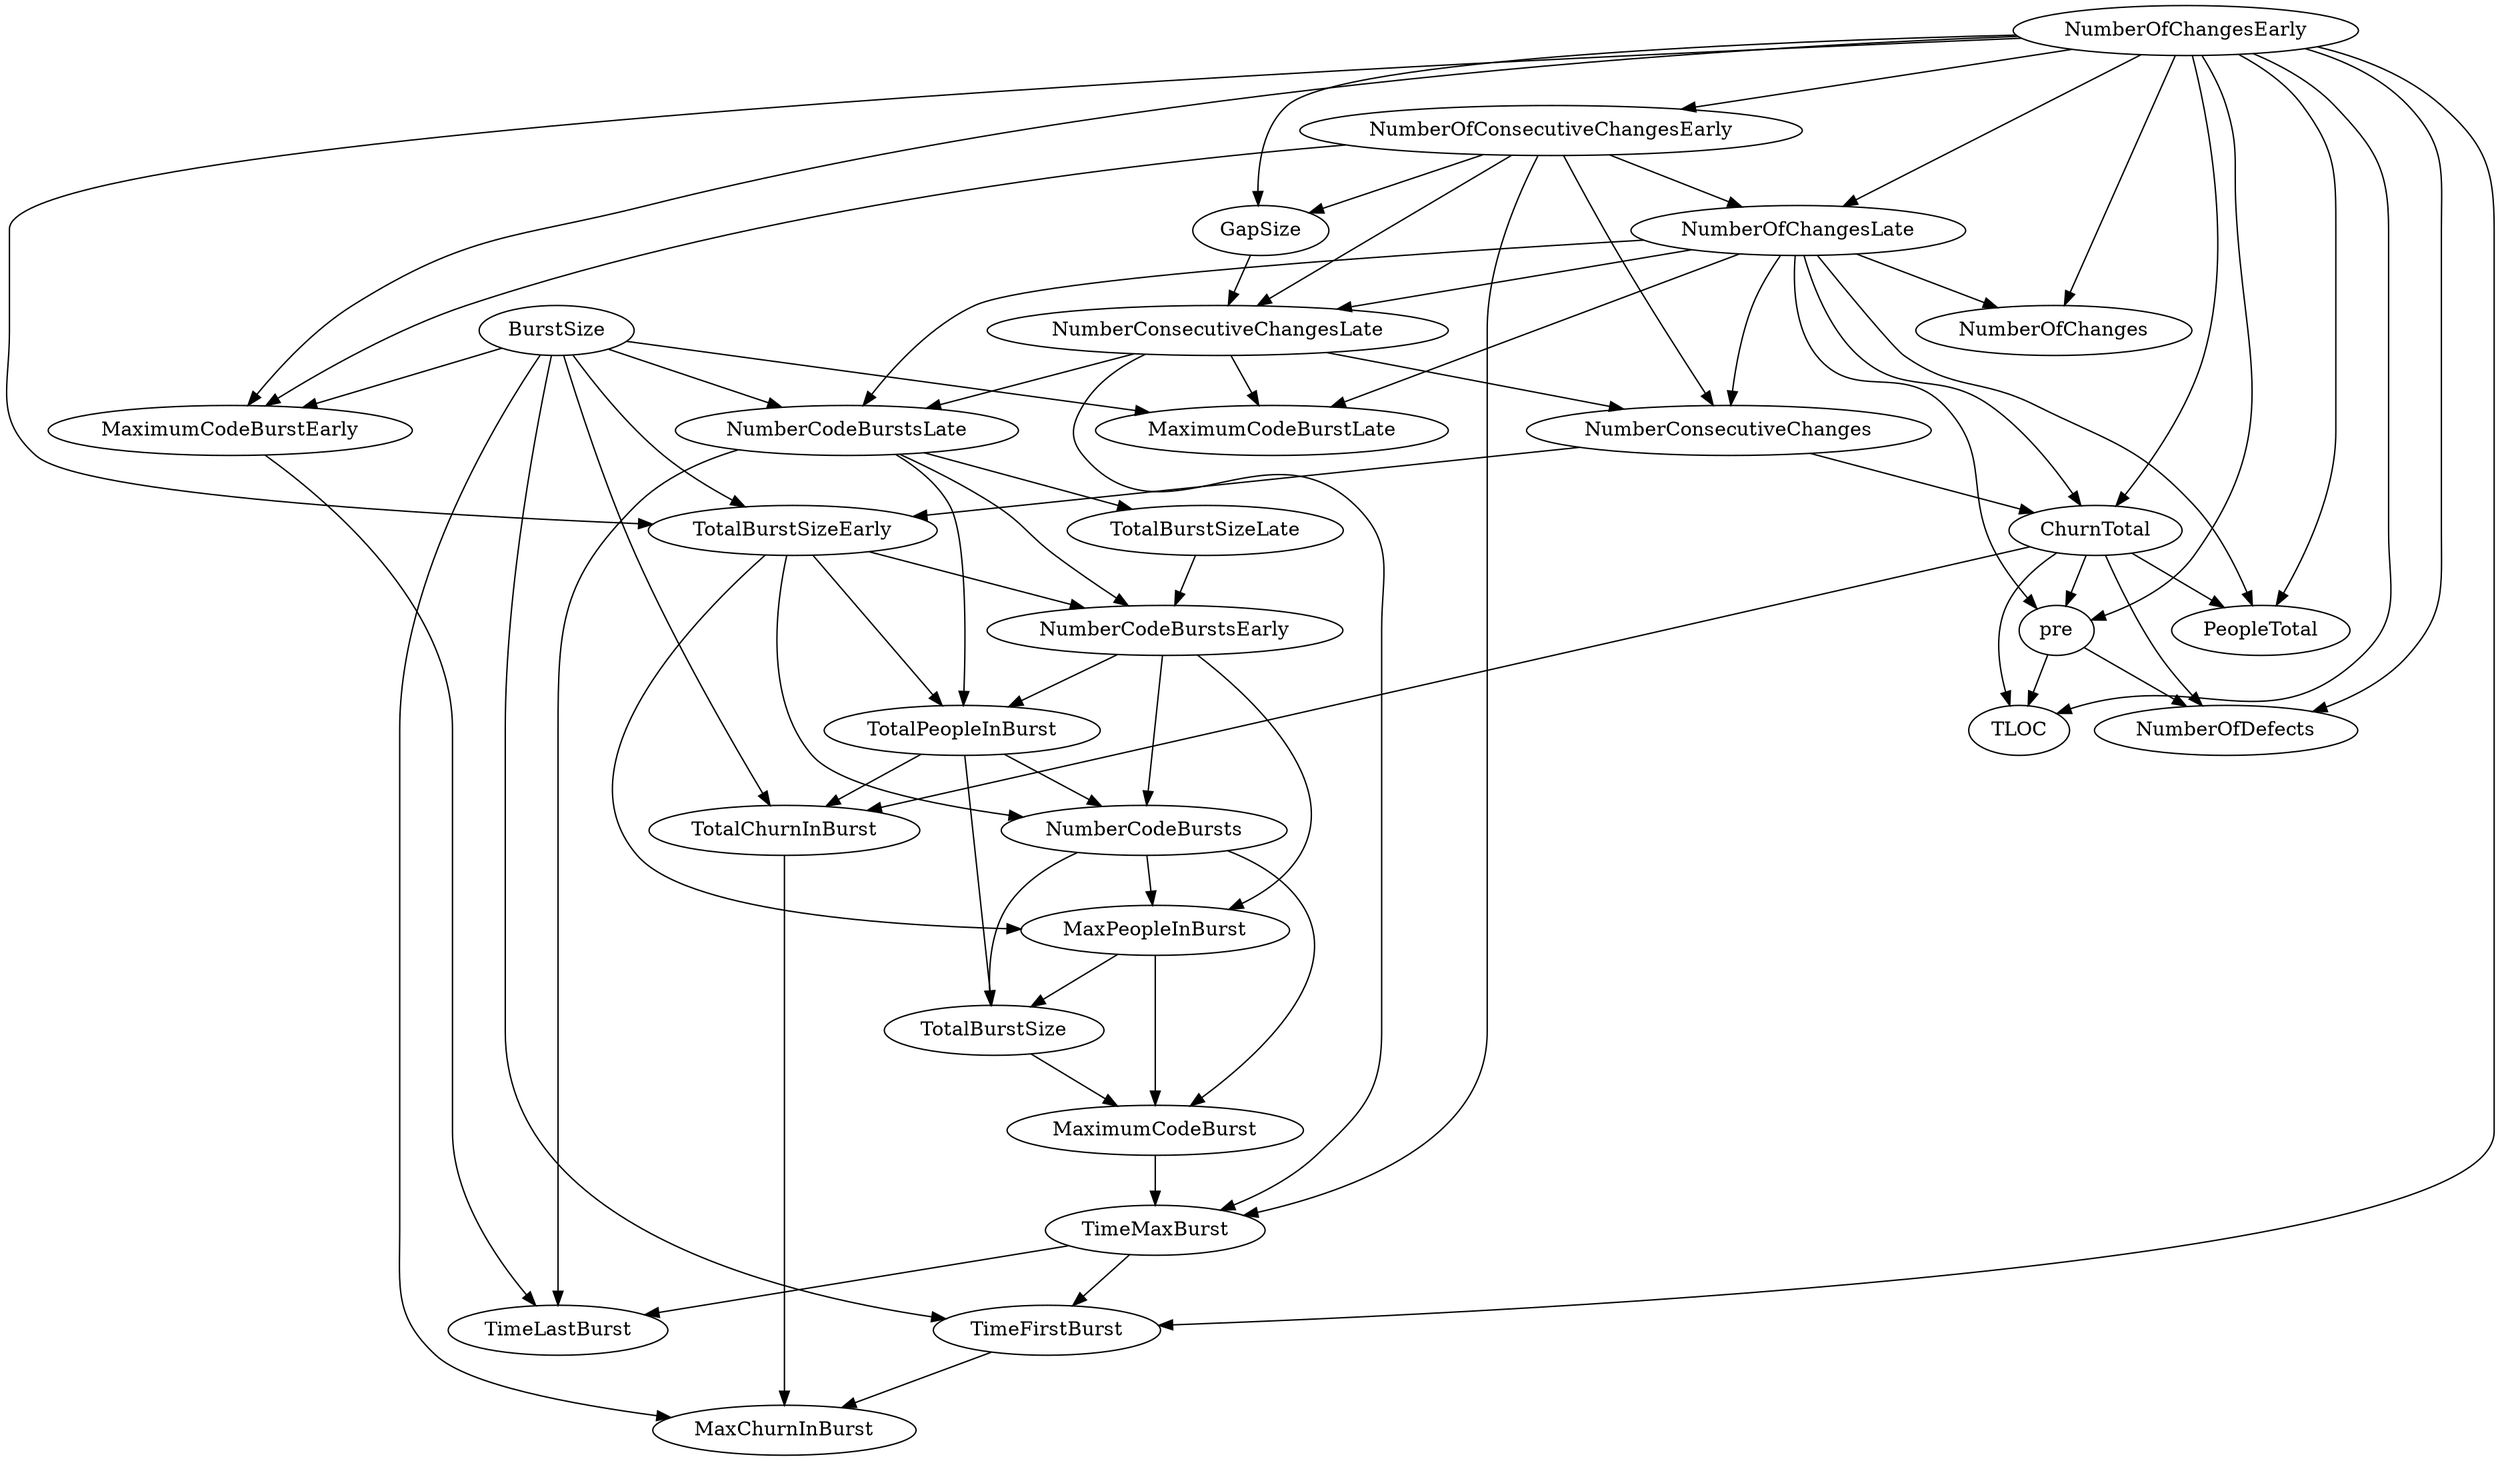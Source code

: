 digraph {
   TotalPeopleInBurst;
   MaximumCodeBurstLate;
   NumberOfChanges;
   MaxPeopleInBurst;
   TotalBurstSizeLate;
   NumberCodeBurstsLate;
   NumberOfChangesLate;
   NumberOfChangesEarly;
   MaxChurnInBurst;
   MaximumCodeBurstEarly;
   NumberCodeBurstsEarly;
   TimeFirstBurst;
   TotalChurnInBurst;
   ChurnTotal;
   MaximumCodeBurst;
   NumberOfConsecutiveChangesEarly;
   NumberConsecutiveChangesLate;
   TotalBurstSizeEarly;
   TotalBurstSize;
   TimeMaxBurst;
   NumberConsecutiveChanges;
   TimeLastBurst;
   NumberCodeBursts;
   PeopleTotal;
   pre;
   NumberOfDefects;
   TLOC;
   GapSize;
   BurstSize;
   TotalPeopleInBurst -> TotalChurnInBurst;
   TotalPeopleInBurst -> TotalBurstSize;
   TotalPeopleInBurst -> NumberCodeBursts;
   MaxPeopleInBurst -> MaximumCodeBurst;
   MaxPeopleInBurst -> TotalBurstSize;
   TotalBurstSizeLate -> NumberCodeBurstsEarly;
   NumberCodeBurstsLate -> TotalPeopleInBurst;
   NumberCodeBurstsLate -> TotalBurstSizeLate;
   NumberCodeBurstsLate -> NumberCodeBurstsEarly;
   NumberCodeBurstsLate -> TimeLastBurst;
   NumberOfChangesLate -> MaximumCodeBurstLate;
   NumberOfChangesLate -> NumberOfChanges;
   NumberOfChangesLate -> NumberCodeBurstsLate;
   NumberOfChangesLate -> ChurnTotal;
   NumberOfChangesLate -> NumberConsecutiveChangesLate;
   NumberOfChangesLate -> NumberConsecutiveChanges;
   NumberOfChangesLate -> PeopleTotal;
   NumberOfChangesLate -> pre;
   NumberOfChangesEarly -> NumberOfChanges;
   NumberOfChangesEarly -> NumberOfChangesLate;
   NumberOfChangesEarly -> MaximumCodeBurstEarly;
   NumberOfChangesEarly -> TimeFirstBurst;
   NumberOfChangesEarly -> ChurnTotal;
   NumberOfChangesEarly -> NumberOfConsecutiveChangesEarly;
   NumberOfChangesEarly -> TotalBurstSizeEarly;
   NumberOfChangesEarly -> PeopleTotal;
   NumberOfChangesEarly -> pre;
   NumberOfChangesEarly -> NumberOfDefects;
   NumberOfChangesEarly -> TLOC;
   NumberOfChangesEarly -> GapSize;
   MaximumCodeBurstEarly -> TimeLastBurst;
   NumberCodeBurstsEarly -> TotalPeopleInBurst;
   NumberCodeBurstsEarly -> MaxPeopleInBurst;
   NumberCodeBurstsEarly -> NumberCodeBursts;
   TimeFirstBurst -> MaxChurnInBurst;
   TotalChurnInBurst -> MaxChurnInBurst;
   ChurnTotal -> TotalChurnInBurst;
   ChurnTotal -> PeopleTotal;
   ChurnTotal -> pre;
   ChurnTotal -> NumberOfDefects;
   ChurnTotal -> TLOC;
   MaximumCodeBurst -> TimeMaxBurst;
   NumberOfConsecutiveChangesEarly -> NumberOfChangesLate;
   NumberOfConsecutiveChangesEarly -> MaximumCodeBurstEarly;
   NumberOfConsecutiveChangesEarly -> NumberConsecutiveChangesLate;
   NumberOfConsecutiveChangesEarly -> TimeMaxBurst;
   NumberOfConsecutiveChangesEarly -> NumberConsecutiveChanges;
   NumberOfConsecutiveChangesEarly -> GapSize;
   NumberConsecutiveChangesLate -> MaximumCodeBurstLate;
   NumberConsecutiveChangesLate -> NumberCodeBurstsLate;
   NumberConsecutiveChangesLate -> TimeMaxBurst;
   NumberConsecutiveChangesLate -> NumberConsecutiveChanges;
   TotalBurstSizeEarly -> TotalPeopleInBurst;
   TotalBurstSizeEarly -> MaxPeopleInBurst;
   TotalBurstSizeEarly -> NumberCodeBurstsEarly;
   TotalBurstSizeEarly -> NumberCodeBursts;
   TotalBurstSize -> MaximumCodeBurst;
   TimeMaxBurst -> TimeFirstBurst;
   TimeMaxBurst -> TimeLastBurst;
   NumberConsecutiveChanges -> ChurnTotal;
   NumberConsecutiveChanges -> TotalBurstSizeEarly;
   NumberCodeBursts -> MaxPeopleInBurst;
   NumberCodeBursts -> MaximumCodeBurst;
   NumberCodeBursts -> TotalBurstSize;
   pre -> NumberOfDefects;
   pre -> TLOC;
   GapSize -> NumberConsecutiveChangesLate;
   BurstSize -> MaximumCodeBurstLate;
   BurstSize -> NumberCodeBurstsLate;
   BurstSize -> MaxChurnInBurst;
   BurstSize -> MaximumCodeBurstEarly;
   BurstSize -> TimeFirstBurst;
   BurstSize -> TotalChurnInBurst;
   BurstSize -> TotalBurstSizeEarly;
}
